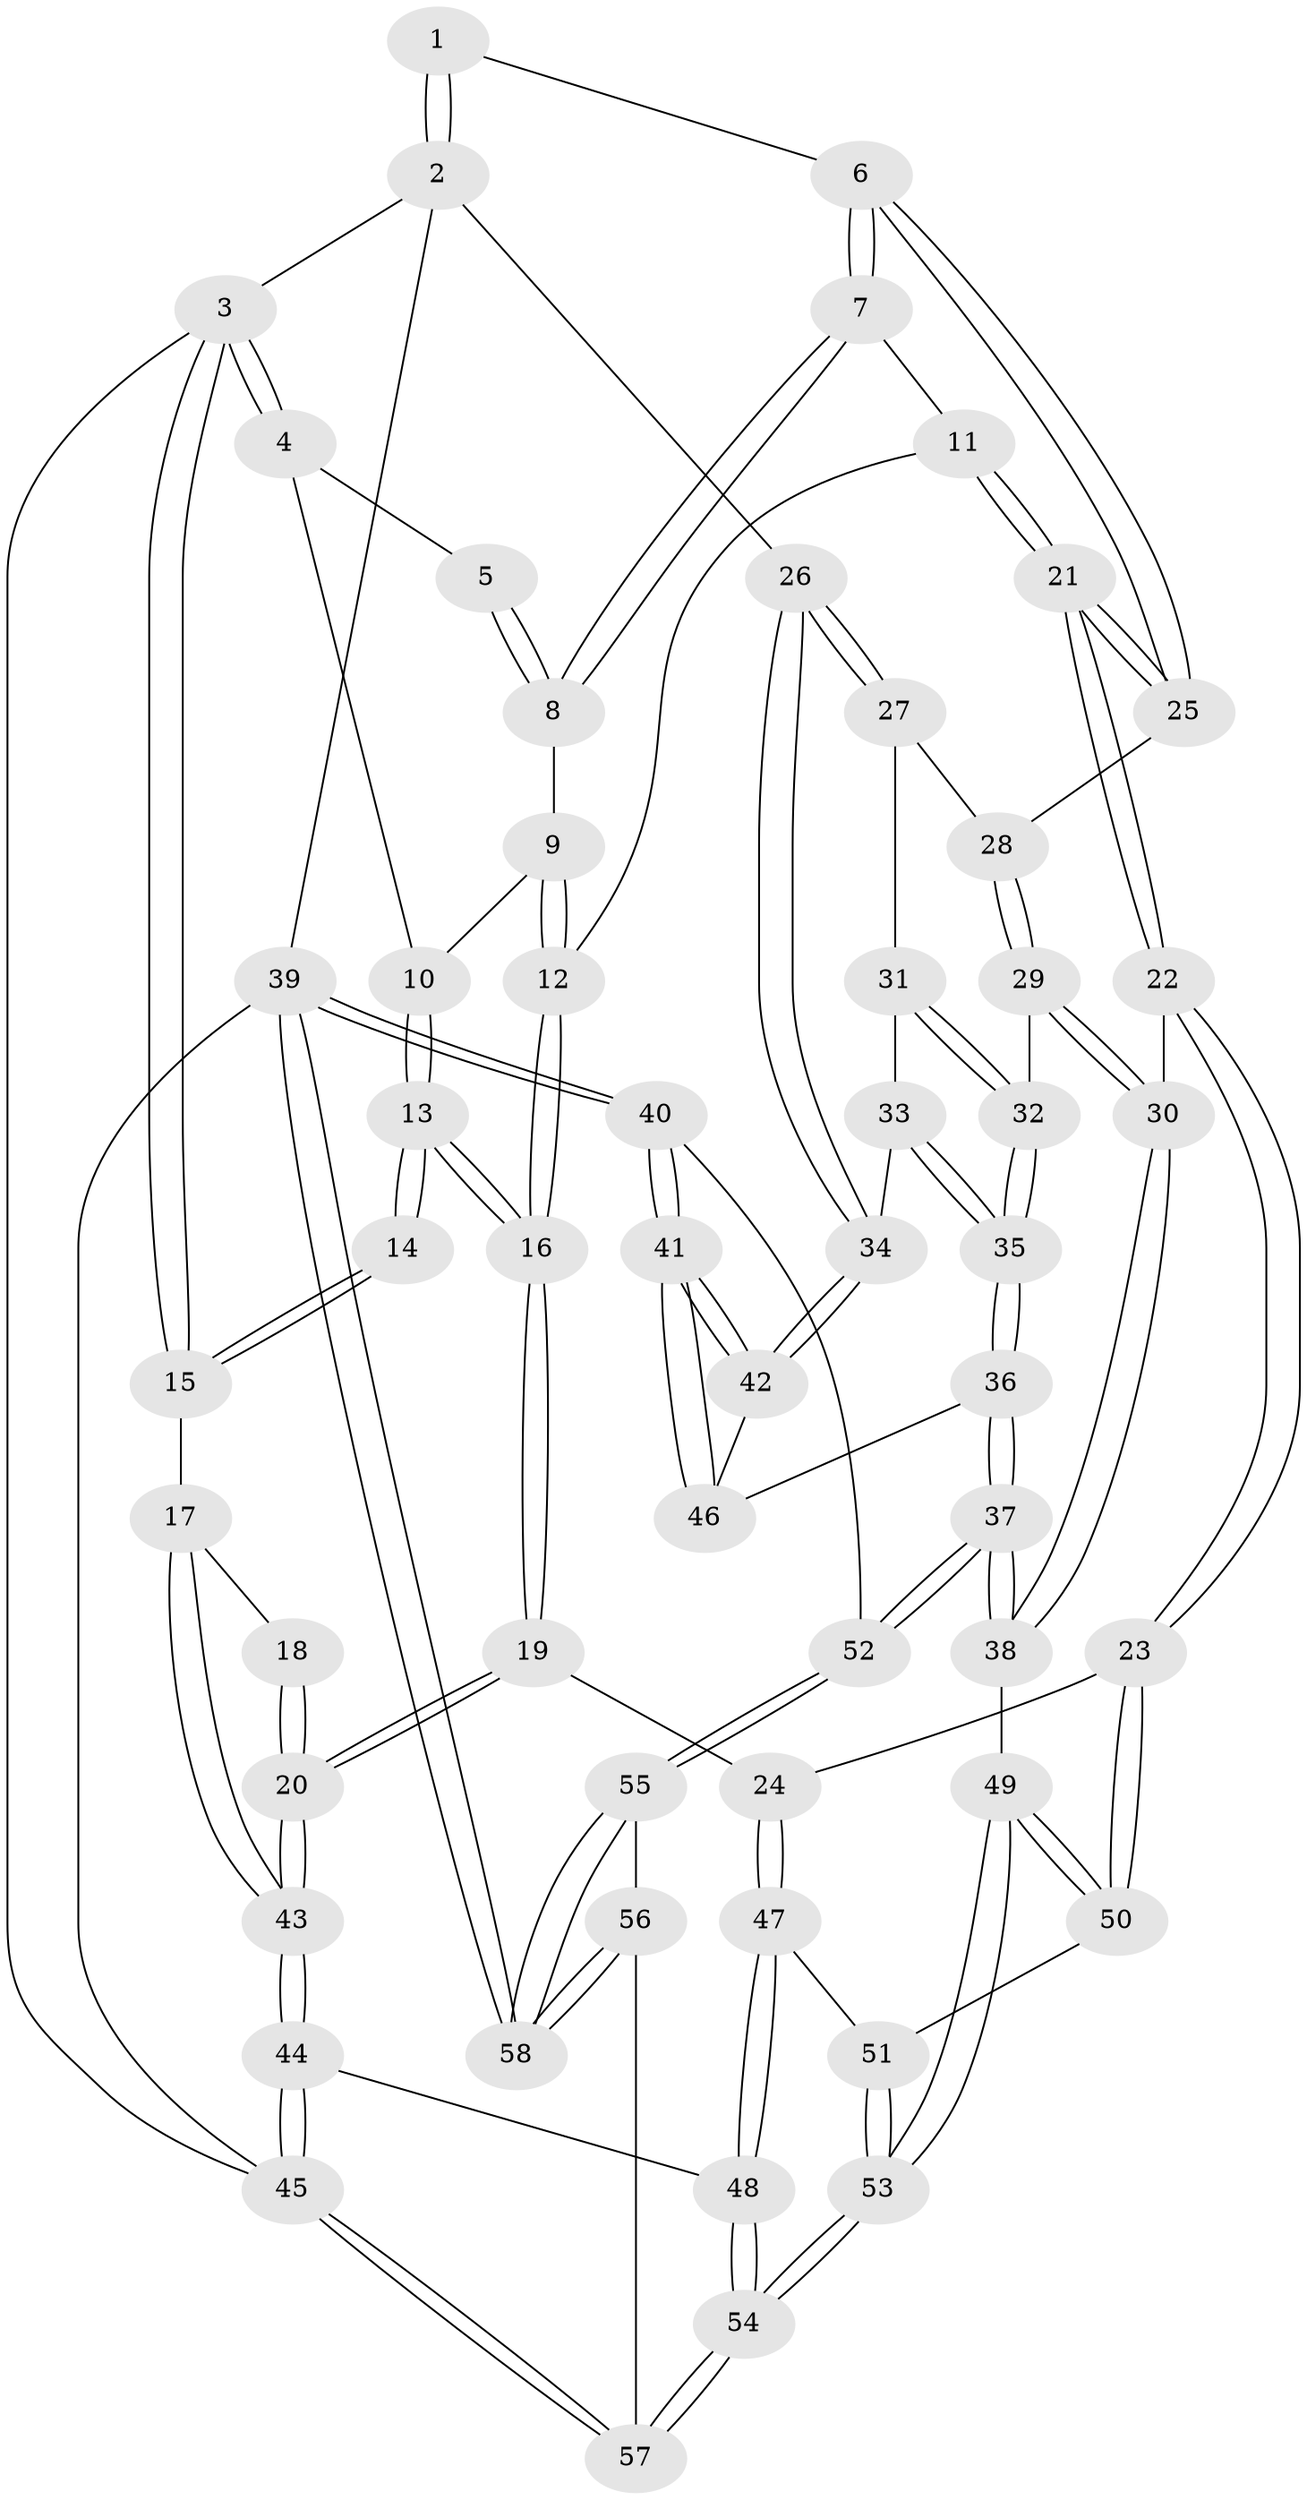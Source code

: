 // coarse degree distribution, {4: 0.47058823529411764, 6: 0.11764705882352941, 5: 0.17647058823529413, 3: 0.17647058823529413, 2: 0.058823529411764705}
// Generated by graph-tools (version 1.1) at 2025/52/02/27/25 19:52:41]
// undirected, 58 vertices, 142 edges
graph export_dot {
graph [start="1"]
  node [color=gray90,style=filled];
  1 [pos="+0.8237313728048185+0"];
  2 [pos="+1+0"];
  3 [pos="+0+0"];
  4 [pos="+0.1444935198440684+0"];
  5 [pos="+0.4060240237865226+0"];
  6 [pos="+0.6297166754426772+0.16166976083088633"];
  7 [pos="+0.49220317669676666+0.08107188042587476"];
  8 [pos="+0.4415767986521493+0"];
  9 [pos="+0.3171252349209158+0.09597404650857834"];
  10 [pos="+0.16912677962143394+0.04785127037196162"];
  11 [pos="+0.3798113019772639+0.19030285008071265"];
  12 [pos="+0.3708172669002328+0.1896671978214752"];
  13 [pos="+0.15143094511629007+0.1431876313026672"];
  14 [pos="+0.13849794967839793+0.14833915648410095"];
  15 [pos="+0+0"];
  16 [pos="+0.22631868309430694+0.23383877649644524"];
  17 [pos="+0+0.19121621970352837"];
  18 [pos="+0.12151658686300117+0.16198524977588719"];
  19 [pos="+0.2195004795852709+0.39277369984366645"];
  20 [pos="+0+0.3879175451923231"];
  21 [pos="+0.4219011258161675+0.27457039718447784"];
  22 [pos="+0.44819233067158076+0.423226454414527"];
  23 [pos="+0.321957440706736+0.4448152646982937"];
  24 [pos="+0.24685149685636307+0.42271935144404205"];
  25 [pos="+0.6318314062875243+0.16525742354547832"];
  26 [pos="+1+0.009886565039751563"];
  27 [pos="+0.6694287667373302+0.17921627785388994"];
  28 [pos="+0.6457643945557414+0.1825465129385436"];
  29 [pos="+0.6421818723782591+0.2549366508963989"];
  30 [pos="+0.4537592888577903+0.4250899546138604"];
  31 [pos="+0.8452924796394087+0.2829659191520024"];
  32 [pos="+0.6952215958823742+0.32382037394688523"];
  33 [pos="+0.9229698582391991+0.2915344871338823"];
  34 [pos="+1+0.12610021068374955"];
  35 [pos="+0.7675267330965825+0.5017392225356125"];
  36 [pos="+0.7665658032140215+0.5116851687883308"];
  37 [pos="+0.7134761609039593+0.6441471623649848"];
  38 [pos="+0.6268537586446549+0.6327401099014051"];
  39 [pos="+1+1"];
  40 [pos="+1+0.6239307432170789"];
  41 [pos="+1+0.6163552268238295"];
  42 [pos="+1+0.36551399092021436"];
  43 [pos="+0+0.4234052483244195"];
  44 [pos="+0+0.6829096129957474"];
  45 [pos="+0+1"];
  46 [pos="+0.8823582549372225+0.48664427878451005"];
  47 [pos="+0.11643862065088968+0.6570587589189185"];
  48 [pos="+0.03580364993083489+0.69376795872536"];
  49 [pos="+0.504254814849856+0.7081925227731223"];
  50 [pos="+0.3228988723212236+0.6398164293547207"];
  51 [pos="+0.2583652034436663+0.6806175334774669"];
  52 [pos="+0.753383991906174+0.6901013326639789"];
  53 [pos="+0.35419980316925254+0.950950189703993"];
  54 [pos="+0.33332993714325726+1"];
  55 [pos="+0.7724236625651866+0.8131572001212205"];
  56 [pos="+0.3697964523814178+1"];
  57 [pos="+0.33713533298823994+1"];
  58 [pos="+1+1"];
  1 -- 2;
  1 -- 2;
  1 -- 6;
  2 -- 3;
  2 -- 26;
  2 -- 39;
  3 -- 4;
  3 -- 4;
  3 -- 15;
  3 -- 15;
  3 -- 45;
  4 -- 5;
  4 -- 10;
  5 -- 8;
  5 -- 8;
  6 -- 7;
  6 -- 7;
  6 -- 25;
  6 -- 25;
  7 -- 8;
  7 -- 8;
  7 -- 11;
  8 -- 9;
  9 -- 10;
  9 -- 12;
  9 -- 12;
  10 -- 13;
  10 -- 13;
  11 -- 12;
  11 -- 21;
  11 -- 21;
  12 -- 16;
  12 -- 16;
  13 -- 14;
  13 -- 14;
  13 -- 16;
  13 -- 16;
  14 -- 15;
  14 -- 15;
  15 -- 17;
  16 -- 19;
  16 -- 19;
  17 -- 18;
  17 -- 43;
  17 -- 43;
  18 -- 20;
  18 -- 20;
  19 -- 20;
  19 -- 20;
  19 -- 24;
  20 -- 43;
  20 -- 43;
  21 -- 22;
  21 -- 22;
  21 -- 25;
  21 -- 25;
  22 -- 23;
  22 -- 23;
  22 -- 30;
  23 -- 24;
  23 -- 50;
  23 -- 50;
  24 -- 47;
  24 -- 47;
  25 -- 28;
  26 -- 27;
  26 -- 27;
  26 -- 34;
  26 -- 34;
  27 -- 28;
  27 -- 31;
  28 -- 29;
  28 -- 29;
  29 -- 30;
  29 -- 30;
  29 -- 32;
  30 -- 38;
  30 -- 38;
  31 -- 32;
  31 -- 32;
  31 -- 33;
  32 -- 35;
  32 -- 35;
  33 -- 34;
  33 -- 35;
  33 -- 35;
  34 -- 42;
  34 -- 42;
  35 -- 36;
  35 -- 36;
  36 -- 37;
  36 -- 37;
  36 -- 46;
  37 -- 38;
  37 -- 38;
  37 -- 52;
  37 -- 52;
  38 -- 49;
  39 -- 40;
  39 -- 40;
  39 -- 58;
  39 -- 58;
  39 -- 45;
  40 -- 41;
  40 -- 41;
  40 -- 52;
  41 -- 42;
  41 -- 42;
  41 -- 46;
  41 -- 46;
  42 -- 46;
  43 -- 44;
  43 -- 44;
  44 -- 45;
  44 -- 45;
  44 -- 48;
  45 -- 57;
  45 -- 57;
  47 -- 48;
  47 -- 48;
  47 -- 51;
  48 -- 54;
  48 -- 54;
  49 -- 50;
  49 -- 50;
  49 -- 53;
  49 -- 53;
  50 -- 51;
  51 -- 53;
  51 -- 53;
  52 -- 55;
  52 -- 55;
  53 -- 54;
  53 -- 54;
  54 -- 57;
  54 -- 57;
  55 -- 56;
  55 -- 58;
  55 -- 58;
  56 -- 57;
  56 -- 58;
  56 -- 58;
}
